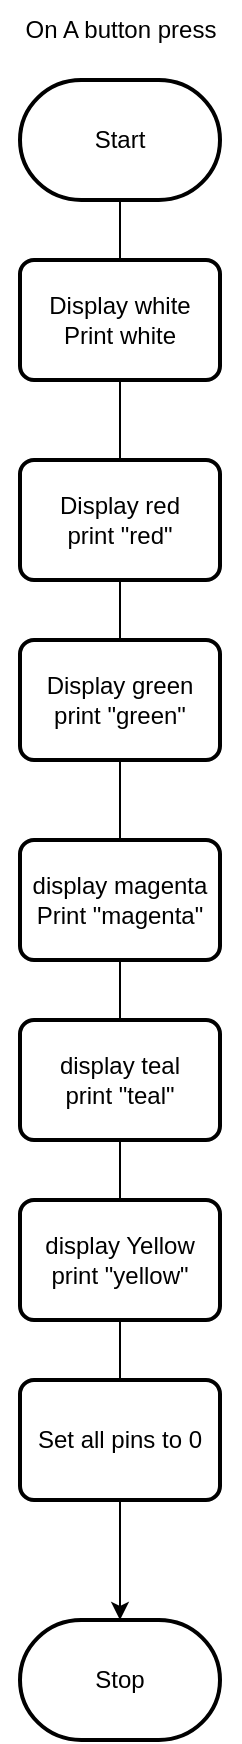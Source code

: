 <mxfile>
    <diagram id="HIP3nbAZw_EuaXWnEj3U" name="Page-1">
        <mxGraphModel dx="1045" dy="1510" grid="1" gridSize="10" guides="1" tooltips="1" connect="1" arrows="1" fold="1" page="1" pageScale="1" pageWidth="850" pageHeight="1100" math="0" shadow="0">
            <root>
                <mxCell id="0"/>
                <mxCell id="1" parent="0"/>
                <mxCell id="5" style="edgeStyle=orthogonalEdgeStyle;html=1;rounded=0;startArrow=none;" parent="1" source="19" target="3" edge="1">
                    <mxGeometry relative="1" as="geometry"/>
                </mxCell>
                <mxCell id="2" value="Start" style="strokeWidth=2;html=1;shape=mxgraph.flowchart.terminator;whiteSpace=wrap;" parent="1" vertex="1">
                    <mxGeometry x="40" y="-370" width="100" height="60" as="geometry"/>
                </mxCell>
                <mxCell id="3" value="Stop" style="strokeWidth=2;html=1;shape=mxgraph.flowchart.terminator;whiteSpace=wrap;" parent="1" vertex="1">
                    <mxGeometry x="40" y="400" width="100" height="60" as="geometry"/>
                </mxCell>
                <mxCell id="9" value="" style="edgeStyle=orthogonalEdgeStyle;html=1;rounded=0;endArrow=none;" edge="1" parent="1" source="2" target="8">
                    <mxGeometry relative="1" as="geometry">
                        <mxPoint x="90" y="-310" as="sourcePoint"/>
                        <mxPoint x="90" y="540" as="targetPoint"/>
                    </mxGeometry>
                </mxCell>
                <mxCell id="8" value="Display red&lt;br&gt;print &quot;red&quot;" style="rounded=1;whiteSpace=wrap;html=1;absoluteArcSize=1;arcSize=14;strokeWidth=2;" vertex="1" parent="1">
                    <mxGeometry x="40" y="-180" width="100" height="60" as="geometry"/>
                </mxCell>
                <mxCell id="12" value="Display white&lt;br&gt;Print white" style="rounded=1;whiteSpace=wrap;html=1;absoluteArcSize=1;arcSize=14;strokeWidth=2;" vertex="1" parent="1">
                    <mxGeometry x="40" y="-280" width="100" height="60" as="geometry"/>
                </mxCell>
                <mxCell id="18" value="" style="edgeStyle=orthogonalEdgeStyle;html=1;rounded=0;startArrow=none;endArrow=none;" edge="1" parent="1" source="15" target="17">
                    <mxGeometry relative="1" as="geometry">
                        <mxPoint x="90" y="-120" as="sourcePoint"/>
                        <mxPoint x="90" y="540" as="targetPoint"/>
                    </mxGeometry>
                </mxCell>
                <mxCell id="17" value="display Yellow&lt;br&gt;print &quot;yellow&quot;" style="rounded=1;whiteSpace=wrap;html=1;absoluteArcSize=1;arcSize=14;strokeWidth=2;" vertex="1" parent="1">
                    <mxGeometry x="40" y="190" width="100" height="60" as="geometry"/>
                </mxCell>
                <mxCell id="20" value="" style="edgeStyle=orthogonalEdgeStyle;html=1;rounded=0;startArrow=none;endArrow=none;" edge="1" parent="1" source="17" target="19">
                    <mxGeometry relative="1" as="geometry">
                        <mxPoint x="90" y="250" as="sourcePoint"/>
                        <mxPoint x="90" y="540" as="targetPoint"/>
                    </mxGeometry>
                </mxCell>
                <mxCell id="19" value="Set all pins to 0" style="rounded=1;whiteSpace=wrap;html=1;absoluteArcSize=1;arcSize=14;strokeWidth=2;" vertex="1" parent="1">
                    <mxGeometry x="40" y="280" width="100" height="60" as="geometry"/>
                </mxCell>
                <mxCell id="21" value="On A button press" style="text;html=1;align=center;verticalAlign=middle;resizable=0;points=[];autosize=1;strokeColor=none;fillColor=none;" vertex="1" parent="1">
                    <mxGeometry x="30" y="-410" width="120" height="30" as="geometry"/>
                </mxCell>
                <mxCell id="23" value="" style="edgeStyle=orthogonalEdgeStyle;html=1;rounded=0;startArrow=none;endArrow=none;" edge="1" parent="1" source="10" target="22">
                    <mxGeometry relative="1" as="geometry">
                        <mxPoint x="90" y="-120" as="sourcePoint"/>
                        <mxPoint x="90" y="190" as="targetPoint"/>
                    </mxGeometry>
                </mxCell>
                <mxCell id="22" value="display magenta&lt;br&gt;Print &quot;magenta&quot;" style="rounded=1;whiteSpace=wrap;html=1;absoluteArcSize=1;arcSize=14;strokeWidth=2;" vertex="1" parent="1">
                    <mxGeometry x="40" y="10" width="100" height="60" as="geometry"/>
                </mxCell>
                <mxCell id="24" value="" style="edgeStyle=orthogonalEdgeStyle;html=1;rounded=0;startArrow=none;endArrow=none;" edge="1" parent="1" source="8" target="10">
                    <mxGeometry relative="1" as="geometry">
                        <mxPoint x="90" y="-120" as="sourcePoint"/>
                        <mxPoint x="90" y="10" as="targetPoint"/>
                    </mxGeometry>
                </mxCell>
                <mxCell id="10" value="Display green&lt;br&gt;print &quot;green&quot;" style="rounded=1;whiteSpace=wrap;html=1;absoluteArcSize=1;arcSize=14;strokeWidth=2;" vertex="1" parent="1">
                    <mxGeometry x="40" y="-90" width="100" height="60" as="geometry"/>
                </mxCell>
                <mxCell id="25" value="" style="edgeStyle=orthogonalEdgeStyle;html=1;rounded=0;startArrow=none;endArrow=none;" edge="1" parent="1" source="22" target="15">
                    <mxGeometry relative="1" as="geometry">
                        <mxPoint x="90" y="70" as="sourcePoint"/>
                        <mxPoint x="90" y="190" as="targetPoint"/>
                    </mxGeometry>
                </mxCell>
                <mxCell id="15" value="display teal&lt;br&gt;print &quot;teal&quot;" style="rounded=1;whiteSpace=wrap;html=1;absoluteArcSize=1;arcSize=14;strokeWidth=2;" vertex="1" parent="1">
                    <mxGeometry x="40" y="100" width="100" height="60" as="geometry"/>
                </mxCell>
            </root>
        </mxGraphModel>
    </diagram>
</mxfile>